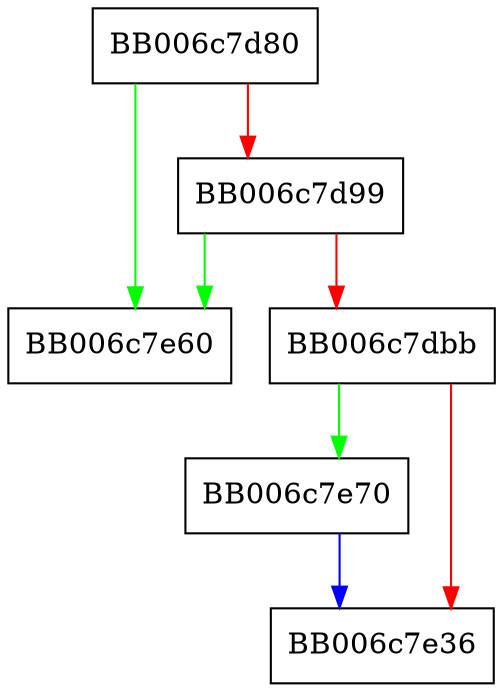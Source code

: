 digraph kdf_pbkdf2_new {
  node [shape="box"];
  graph [splines=ortho];
  BB006c7d80 -> BB006c7e60 [color="green"];
  BB006c7d80 -> BB006c7d99 [color="red"];
  BB006c7d99 -> BB006c7e60 [color="green"];
  BB006c7d99 -> BB006c7dbb [color="red"];
  BB006c7dbb -> BB006c7e70 [color="green"];
  BB006c7dbb -> BB006c7e36 [color="red"];
  BB006c7e70 -> BB006c7e36 [color="blue"];
}